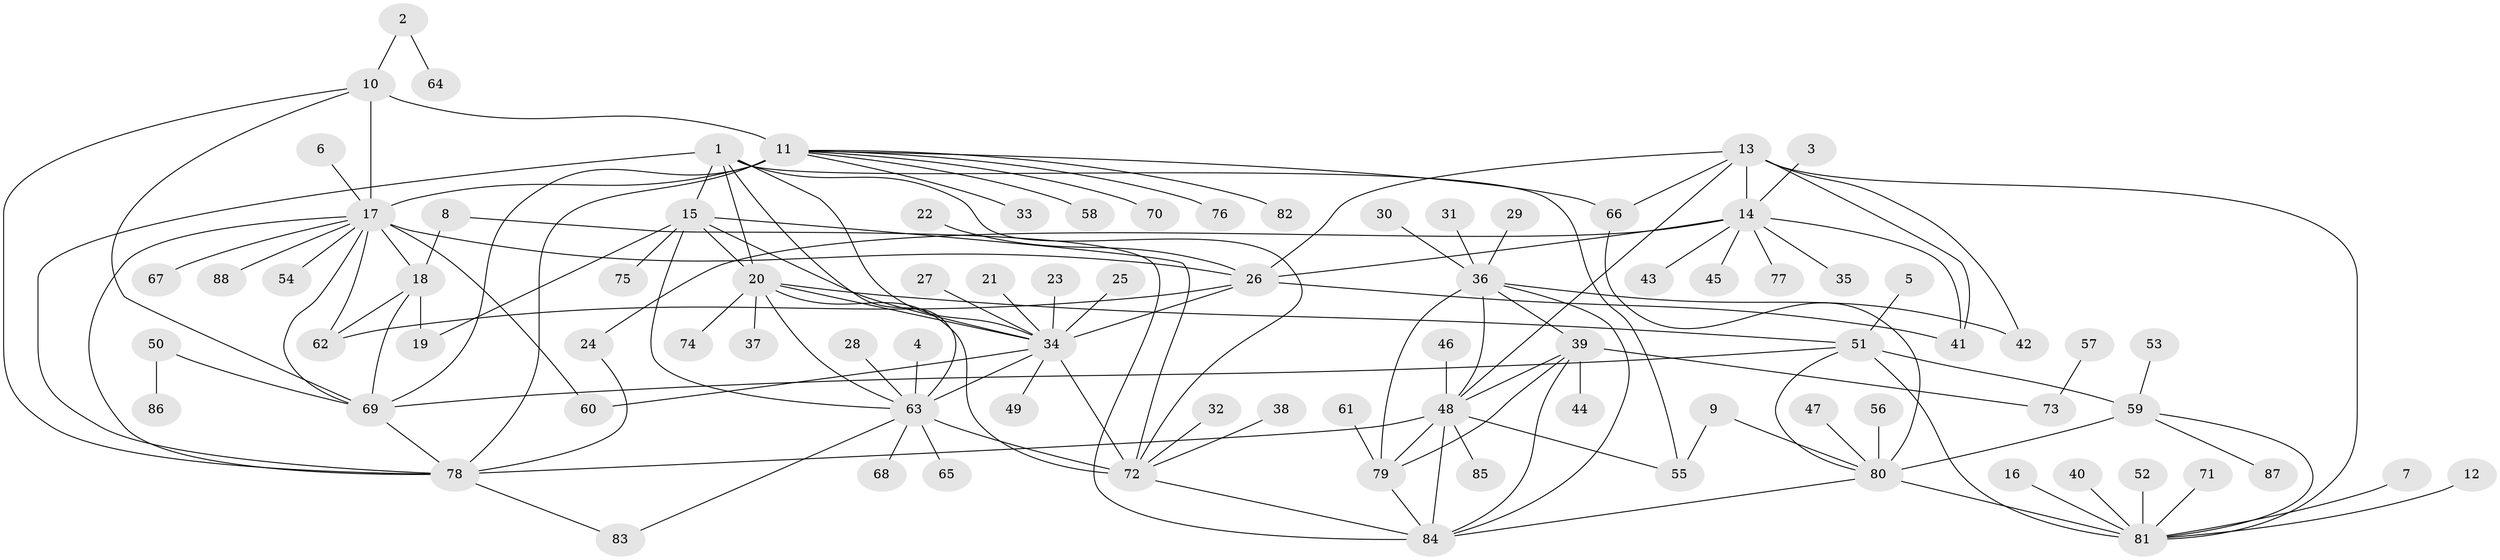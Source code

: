 // original degree distribution, {13: 0.013793103448275862, 10: 0.020689655172413793, 8: 0.06206896551724138, 7: 0.020689655172413793, 11: 0.04827586206896552, 6: 0.013793103448275862, 9: 0.041379310344827586, 12: 0.013793103448275862, 14: 0.006896551724137931, 2: 0.14482758620689656, 1: 0.5655172413793104, 4: 0.006896551724137931, 5: 0.006896551724137931, 3: 0.034482758620689655}
// Generated by graph-tools (version 1.1) at 2025/37/03/04/25 23:37:36]
// undirected, 88 vertices, 134 edges
graph export_dot {
  node [color=gray90,style=filled];
  1;
  2;
  3;
  4;
  5;
  6;
  7;
  8;
  9;
  10;
  11;
  12;
  13;
  14;
  15;
  16;
  17;
  18;
  19;
  20;
  21;
  22;
  23;
  24;
  25;
  26;
  27;
  28;
  29;
  30;
  31;
  32;
  33;
  34;
  35;
  36;
  37;
  38;
  39;
  40;
  41;
  42;
  43;
  44;
  45;
  46;
  47;
  48;
  49;
  50;
  51;
  52;
  53;
  54;
  55;
  56;
  57;
  58;
  59;
  60;
  61;
  62;
  63;
  64;
  65;
  66;
  67;
  68;
  69;
  70;
  71;
  72;
  73;
  74;
  75;
  76;
  77;
  78;
  79;
  80;
  81;
  82;
  83;
  84;
  85;
  86;
  87;
  88;
  1 -- 15 [weight=1.0];
  1 -- 20 [weight=1.0];
  1 -- 34 [weight=1.0];
  1 -- 55 [weight=1.0];
  1 -- 63 [weight=2.0];
  1 -- 72 [weight=1.0];
  1 -- 78 [weight=1.0];
  2 -- 10 [weight=1.0];
  2 -- 64 [weight=1.0];
  3 -- 14 [weight=1.0];
  4 -- 63 [weight=1.0];
  5 -- 51 [weight=1.0];
  6 -- 17 [weight=1.0];
  7 -- 81 [weight=1.0];
  8 -- 18 [weight=1.0];
  8 -- 84 [weight=1.0];
  9 -- 55 [weight=1.0];
  9 -- 80 [weight=1.0];
  10 -- 11 [weight=2.0];
  10 -- 17 [weight=2.0];
  10 -- 69 [weight=1.0];
  10 -- 78 [weight=1.0];
  11 -- 17 [weight=4.0];
  11 -- 33 [weight=1.0];
  11 -- 58 [weight=1.0];
  11 -- 66 [weight=1.0];
  11 -- 69 [weight=2.0];
  11 -- 70 [weight=1.0];
  11 -- 76 [weight=1.0];
  11 -- 78 [weight=2.0];
  11 -- 82 [weight=1.0];
  12 -- 81 [weight=1.0];
  13 -- 14 [weight=2.0];
  13 -- 26 [weight=2.0];
  13 -- 41 [weight=2.0];
  13 -- 42 [weight=2.0];
  13 -- 48 [weight=1.0];
  13 -- 66 [weight=1.0];
  13 -- 81 [weight=1.0];
  14 -- 24 [weight=1.0];
  14 -- 26 [weight=4.0];
  14 -- 35 [weight=1.0];
  14 -- 41 [weight=4.0];
  14 -- 43 [weight=1.0];
  14 -- 45 [weight=1.0];
  14 -- 77 [weight=1.0];
  15 -- 19 [weight=1.0];
  15 -- 20 [weight=1.0];
  15 -- 34 [weight=1.0];
  15 -- 63 [weight=2.0];
  15 -- 72 [weight=1.0];
  15 -- 75 [weight=1.0];
  16 -- 81 [weight=1.0];
  17 -- 18 [weight=1.0];
  17 -- 26 [weight=1.0];
  17 -- 54 [weight=1.0];
  17 -- 60 [weight=1.0];
  17 -- 62 [weight=1.0];
  17 -- 67 [weight=1.0];
  17 -- 69 [weight=2.0];
  17 -- 78 [weight=2.0];
  17 -- 88 [weight=1.0];
  18 -- 19 [weight=1.0];
  18 -- 62 [weight=1.0];
  18 -- 69 [weight=1.0];
  20 -- 34 [weight=1.0];
  20 -- 37 [weight=1.0];
  20 -- 51 [weight=1.0];
  20 -- 63 [weight=2.0];
  20 -- 72 [weight=1.0];
  20 -- 74 [weight=1.0];
  21 -- 34 [weight=1.0];
  22 -- 26 [weight=1.0];
  23 -- 34 [weight=1.0];
  24 -- 78 [weight=1.0];
  25 -- 34 [weight=1.0];
  26 -- 34 [weight=1.0];
  26 -- 41 [weight=4.0];
  26 -- 62 [weight=1.0];
  27 -- 34 [weight=1.0];
  28 -- 63 [weight=1.0];
  29 -- 36 [weight=1.0];
  30 -- 36 [weight=1.0];
  31 -- 36 [weight=1.0];
  32 -- 72 [weight=1.0];
  34 -- 49 [weight=1.0];
  34 -- 60 [weight=1.0];
  34 -- 63 [weight=2.0];
  34 -- 72 [weight=1.0];
  36 -- 39 [weight=1.0];
  36 -- 42 [weight=1.0];
  36 -- 48 [weight=1.0];
  36 -- 79 [weight=2.0];
  36 -- 84 [weight=2.0];
  38 -- 72 [weight=1.0];
  39 -- 44 [weight=1.0];
  39 -- 48 [weight=1.0];
  39 -- 73 [weight=1.0];
  39 -- 79 [weight=2.0];
  39 -- 84 [weight=2.0];
  40 -- 81 [weight=1.0];
  46 -- 48 [weight=1.0];
  47 -- 80 [weight=1.0];
  48 -- 55 [weight=1.0];
  48 -- 78 [weight=1.0];
  48 -- 79 [weight=2.0];
  48 -- 84 [weight=2.0];
  48 -- 85 [weight=1.0];
  50 -- 69 [weight=1.0];
  50 -- 86 [weight=1.0];
  51 -- 59 [weight=4.0];
  51 -- 69 [weight=1.0];
  51 -- 80 [weight=2.0];
  51 -- 81 [weight=4.0];
  52 -- 81 [weight=1.0];
  53 -- 59 [weight=1.0];
  56 -- 80 [weight=1.0];
  57 -- 73 [weight=1.0];
  59 -- 80 [weight=2.0];
  59 -- 81 [weight=4.0];
  59 -- 87 [weight=1.0];
  61 -- 79 [weight=1.0];
  63 -- 65 [weight=1.0];
  63 -- 68 [weight=1.0];
  63 -- 72 [weight=2.0];
  63 -- 83 [weight=1.0];
  66 -- 80 [weight=1.0];
  69 -- 78 [weight=1.0];
  71 -- 81 [weight=1.0];
  72 -- 84 [weight=1.0];
  78 -- 83 [weight=1.0];
  79 -- 84 [weight=4.0];
  80 -- 81 [weight=2.0];
  80 -- 84 [weight=1.0];
}
